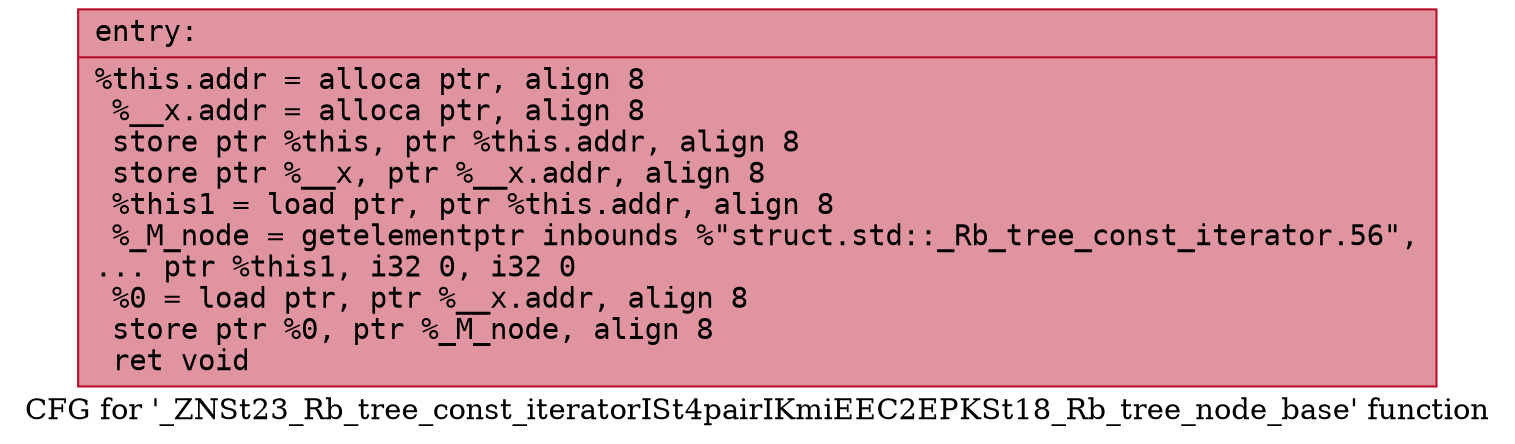 digraph "CFG for '_ZNSt23_Rb_tree_const_iteratorISt4pairIKmiEEC2EPKSt18_Rb_tree_node_base' function" {
	label="CFG for '_ZNSt23_Rb_tree_const_iteratorISt4pairIKmiEEC2EPKSt18_Rb_tree_node_base' function";

	Node0x55dfe4c65140 [shape=record,color="#b70d28ff", style=filled, fillcolor="#b70d2870" fontname="Courier",label="{entry:\l|  %this.addr = alloca ptr, align 8\l  %__x.addr = alloca ptr, align 8\l  store ptr %this, ptr %this.addr, align 8\l  store ptr %__x, ptr %__x.addr, align 8\l  %this1 = load ptr, ptr %this.addr, align 8\l  %_M_node = getelementptr inbounds %\"struct.std::_Rb_tree_const_iterator.56\",\l... ptr %this1, i32 0, i32 0\l  %0 = load ptr, ptr %__x.addr, align 8\l  store ptr %0, ptr %_M_node, align 8\l  ret void\l}"];
}

